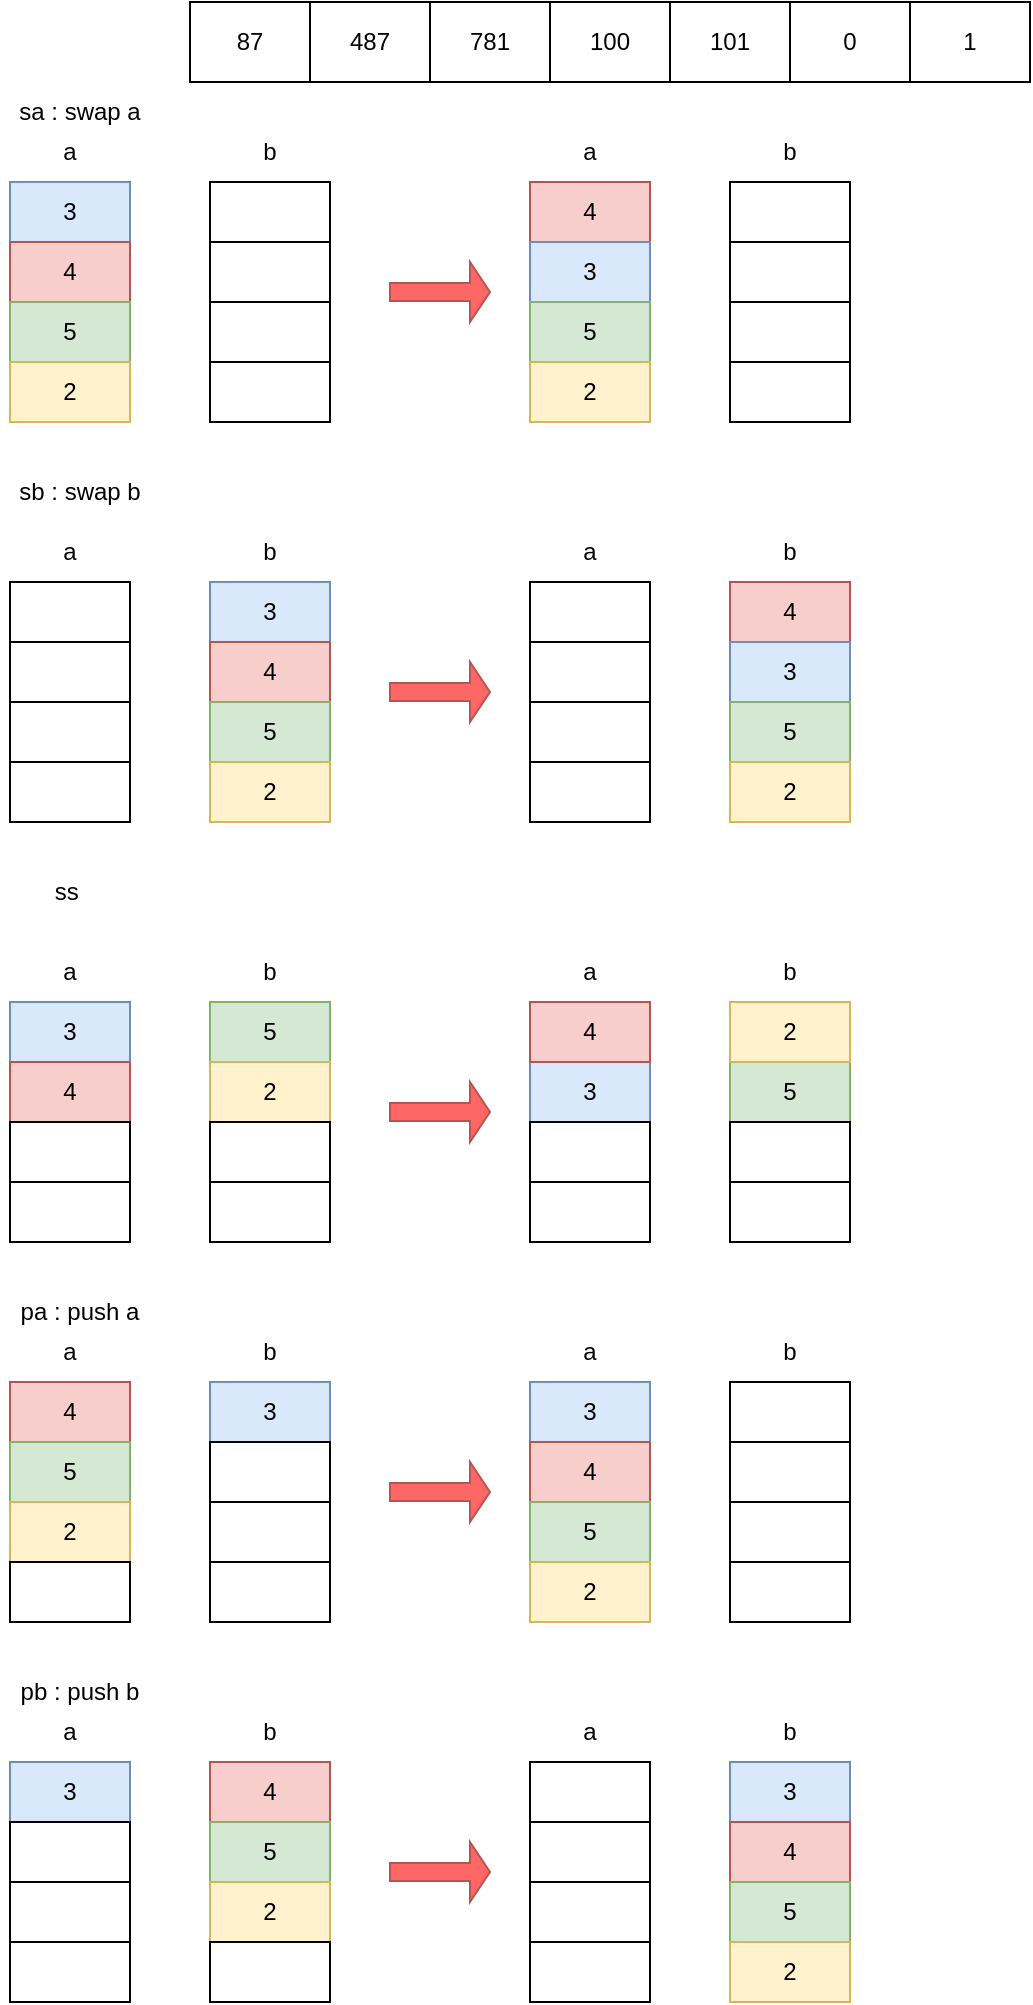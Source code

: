 <mxfile version="15.4.1" type="github">
  <diagram id="MPKd_8gNqW9lTe_JWmjq" name="Page-1">
    <mxGraphModel dx="718" dy="480" grid="1" gridSize="10" guides="1" tooltips="1" connect="1" arrows="1" fold="1" page="1" pageScale="1" pageWidth="827" pageHeight="1169" math="0" shadow="0">
      <root>
        <mxCell id="0" />
        <mxCell id="1" parent="0" />
        <mxCell id="KTwC12vmh-3-CP3L2IJ9-2" value="sa : swap a" style="text;html=1;strokeColor=none;fillColor=none;align=center;verticalAlign=middle;whiteSpace=wrap;rounded=0;" vertex="1" parent="1">
          <mxGeometry x="40" y="40" width="70" height="30" as="geometry" />
        </mxCell>
        <mxCell id="KTwC12vmh-3-CP3L2IJ9-7" value="" style="shape=table;html=1;whiteSpace=wrap;startSize=0;container=1;collapsible=0;childLayout=tableLayout;" vertex="1" parent="1">
          <mxGeometry x="130" width="180" height="40" as="geometry" />
        </mxCell>
        <mxCell id="KTwC12vmh-3-CP3L2IJ9-12" value="" style="shape=partialRectangle;html=1;whiteSpace=wrap;collapsible=0;dropTarget=0;pointerEvents=0;fillColor=none;top=0;left=0;bottom=0;right=0;points=[[0,0.5],[1,0.5]];portConstraint=eastwest;" vertex="1" parent="KTwC12vmh-3-CP3L2IJ9-7">
          <mxGeometry width="180" height="40" as="geometry" />
        </mxCell>
        <mxCell id="KTwC12vmh-3-CP3L2IJ9-13" value="87" style="shape=partialRectangle;html=1;whiteSpace=wrap;connectable=0;fillColor=none;top=0;left=0;bottom=0;right=0;overflow=hidden;pointerEvents=1;" vertex="1" parent="KTwC12vmh-3-CP3L2IJ9-12">
          <mxGeometry width="60" height="40" as="geometry">
            <mxRectangle width="60" height="40" as="alternateBounds" />
          </mxGeometry>
        </mxCell>
        <mxCell id="KTwC12vmh-3-CP3L2IJ9-14" value="487" style="shape=partialRectangle;html=1;whiteSpace=wrap;connectable=0;fillColor=none;top=0;left=0;bottom=0;right=0;overflow=hidden;pointerEvents=1;" vertex="1" parent="KTwC12vmh-3-CP3L2IJ9-12">
          <mxGeometry x="60" width="60" height="40" as="geometry">
            <mxRectangle width="60" height="40" as="alternateBounds" />
          </mxGeometry>
        </mxCell>
        <mxCell id="KTwC12vmh-3-CP3L2IJ9-15" value="781" style="shape=partialRectangle;html=1;whiteSpace=wrap;connectable=0;fillColor=none;top=0;left=0;bottom=0;right=0;overflow=hidden;pointerEvents=1;" vertex="1" parent="KTwC12vmh-3-CP3L2IJ9-12">
          <mxGeometry x="120" width="60" height="40" as="geometry">
            <mxRectangle width="60" height="40" as="alternateBounds" />
          </mxGeometry>
        </mxCell>
        <mxCell id="KTwC12vmh-3-CP3L2IJ9-32" value="" style="shape=table;html=1;whiteSpace=wrap;startSize=0;container=1;collapsible=0;childLayout=tableLayout;" vertex="1" parent="1">
          <mxGeometry x="310" width="180" height="40" as="geometry" />
        </mxCell>
        <mxCell id="KTwC12vmh-3-CP3L2IJ9-33" value="" style="shape=partialRectangle;html=1;whiteSpace=wrap;collapsible=0;dropTarget=0;pointerEvents=0;fillColor=none;top=0;left=0;bottom=0;right=0;points=[[0,0.5],[1,0.5]];portConstraint=eastwest;" vertex="1" parent="KTwC12vmh-3-CP3L2IJ9-32">
          <mxGeometry width="180" height="40" as="geometry" />
        </mxCell>
        <mxCell id="KTwC12vmh-3-CP3L2IJ9-34" value="100" style="shape=partialRectangle;html=1;whiteSpace=wrap;connectable=0;fillColor=none;top=0;left=0;bottom=0;right=0;overflow=hidden;pointerEvents=1;" vertex="1" parent="KTwC12vmh-3-CP3L2IJ9-33">
          <mxGeometry width="60" height="40" as="geometry">
            <mxRectangle width="60" height="40" as="alternateBounds" />
          </mxGeometry>
        </mxCell>
        <mxCell id="KTwC12vmh-3-CP3L2IJ9-35" value="101" style="shape=partialRectangle;html=1;whiteSpace=wrap;connectable=0;fillColor=none;top=0;left=0;bottom=0;right=0;overflow=hidden;pointerEvents=1;" vertex="1" parent="KTwC12vmh-3-CP3L2IJ9-33">
          <mxGeometry x="60" width="60" height="40" as="geometry">
            <mxRectangle width="60" height="40" as="alternateBounds" />
          </mxGeometry>
        </mxCell>
        <mxCell id="KTwC12vmh-3-CP3L2IJ9-36" value="0" style="shape=partialRectangle;html=1;whiteSpace=wrap;connectable=0;fillColor=none;top=0;left=0;bottom=0;right=0;overflow=hidden;pointerEvents=1;" vertex="1" parent="KTwC12vmh-3-CP3L2IJ9-33">
          <mxGeometry x="120" width="60" height="40" as="geometry">
            <mxRectangle width="60" height="40" as="alternateBounds" />
          </mxGeometry>
        </mxCell>
        <mxCell id="KTwC12vmh-3-CP3L2IJ9-37" value="" style="shape=table;html=1;whiteSpace=wrap;startSize=0;container=1;collapsible=0;childLayout=tableLayout;" vertex="1" parent="1">
          <mxGeometry x="370" width="180" height="40" as="geometry" />
        </mxCell>
        <mxCell id="KTwC12vmh-3-CP3L2IJ9-38" value="" style="shape=partialRectangle;html=1;whiteSpace=wrap;collapsible=0;dropTarget=0;pointerEvents=0;fillColor=none;top=0;left=0;bottom=0;right=0;points=[[0,0.5],[1,0.5]];portConstraint=eastwest;" vertex="1" parent="KTwC12vmh-3-CP3L2IJ9-37">
          <mxGeometry width="180" height="40" as="geometry" />
        </mxCell>
        <mxCell id="KTwC12vmh-3-CP3L2IJ9-39" value="101" style="shape=partialRectangle;html=1;whiteSpace=wrap;connectable=0;fillColor=none;top=0;left=0;bottom=0;right=0;overflow=hidden;pointerEvents=1;" vertex="1" parent="KTwC12vmh-3-CP3L2IJ9-38">
          <mxGeometry width="60" height="40" as="geometry">
            <mxRectangle width="60" height="40" as="alternateBounds" />
          </mxGeometry>
        </mxCell>
        <mxCell id="KTwC12vmh-3-CP3L2IJ9-40" value="0" style="shape=partialRectangle;html=1;whiteSpace=wrap;connectable=0;fillColor=none;top=0;left=0;bottom=0;right=0;overflow=hidden;pointerEvents=1;" vertex="1" parent="KTwC12vmh-3-CP3L2IJ9-38">
          <mxGeometry x="60" width="60" height="40" as="geometry">
            <mxRectangle width="60" height="40" as="alternateBounds" />
          </mxGeometry>
        </mxCell>
        <mxCell id="KTwC12vmh-3-CP3L2IJ9-41" value="1" style="shape=partialRectangle;html=1;whiteSpace=wrap;connectable=0;fillColor=none;top=0;left=0;bottom=0;right=0;overflow=hidden;pointerEvents=1;" vertex="1" parent="KTwC12vmh-3-CP3L2IJ9-38">
          <mxGeometry x="120" width="60" height="40" as="geometry">
            <mxRectangle width="60" height="40" as="alternateBounds" />
          </mxGeometry>
        </mxCell>
        <mxCell id="KTwC12vmh-3-CP3L2IJ9-42" value="3" style="rounded=0;whiteSpace=wrap;html=1;startSize=0;fillColor=#dae8fc;strokeColor=#6c8ebf;" vertex="1" parent="1">
          <mxGeometry x="40" y="90" width="60" height="30" as="geometry" />
        </mxCell>
        <mxCell id="KTwC12vmh-3-CP3L2IJ9-43" value="4" style="rounded=0;whiteSpace=wrap;html=1;startSize=0;fillColor=#f8cecc;strokeColor=#b85450;" vertex="1" parent="1">
          <mxGeometry x="40" y="120" width="60" height="30" as="geometry" />
        </mxCell>
        <mxCell id="KTwC12vmh-3-CP3L2IJ9-44" value="5" style="rounded=0;whiteSpace=wrap;html=1;startSize=0;fillColor=#d5e8d4;strokeColor=#82b366;" vertex="1" parent="1">
          <mxGeometry x="40" y="150" width="60" height="30" as="geometry" />
        </mxCell>
        <mxCell id="KTwC12vmh-3-CP3L2IJ9-45" value="2" style="rounded=0;whiteSpace=wrap;html=1;startSize=0;fillColor=#fff2cc;strokeColor=#d6b656;" vertex="1" parent="1">
          <mxGeometry x="40" y="180" width="60" height="30" as="geometry" />
        </mxCell>
        <mxCell id="KTwC12vmh-3-CP3L2IJ9-46" value="4" style="rounded=0;whiteSpace=wrap;html=1;startSize=0;fillColor=#f8cecc;strokeColor=#b85450;" vertex="1" parent="1">
          <mxGeometry x="300" y="90" width="60" height="30" as="geometry" />
        </mxCell>
        <mxCell id="KTwC12vmh-3-CP3L2IJ9-47" value="3" style="rounded=0;whiteSpace=wrap;html=1;startSize=0;fillColor=#dae8fc;strokeColor=#6c8ebf;" vertex="1" parent="1">
          <mxGeometry x="300" y="120" width="60" height="30" as="geometry" />
        </mxCell>
        <mxCell id="KTwC12vmh-3-CP3L2IJ9-48" value="5" style="rounded=0;whiteSpace=wrap;html=1;startSize=0;fillColor=#d5e8d4;strokeColor=#82b366;" vertex="1" parent="1">
          <mxGeometry x="300" y="150" width="60" height="30" as="geometry" />
        </mxCell>
        <mxCell id="KTwC12vmh-3-CP3L2IJ9-49" value="2" style="rounded=0;whiteSpace=wrap;html=1;startSize=0;fillColor=#fff2cc;strokeColor=#d6b656;" vertex="1" parent="1">
          <mxGeometry x="300" y="180" width="60" height="30" as="geometry" />
        </mxCell>
        <mxCell id="KTwC12vmh-3-CP3L2IJ9-50" value="a" style="text;html=1;strokeColor=none;fillColor=none;align=center;verticalAlign=middle;whiteSpace=wrap;rounded=0;startSize=0;" vertex="1" parent="1">
          <mxGeometry x="40" y="60" width="60" height="30" as="geometry" />
        </mxCell>
        <mxCell id="KTwC12vmh-3-CP3L2IJ9-51" value="a" style="text;html=1;strokeColor=none;fillColor=none;align=center;verticalAlign=middle;whiteSpace=wrap;rounded=0;startSize=0;" vertex="1" parent="1">
          <mxGeometry x="300" y="60" width="60" height="30" as="geometry" />
        </mxCell>
        <mxCell id="KTwC12vmh-3-CP3L2IJ9-53" value="" style="shape=singleArrow;whiteSpace=wrap;html=1;startSize=0;fillColor=#FF6666;strokeColor=#b85450;" vertex="1" parent="1">
          <mxGeometry x="230" y="130" width="50" height="30" as="geometry" />
        </mxCell>
        <mxCell id="KTwC12vmh-3-CP3L2IJ9-54" value="sb : swap b" style="text;html=1;strokeColor=none;fillColor=none;align=center;verticalAlign=middle;whiteSpace=wrap;rounded=0;" vertex="1" parent="1">
          <mxGeometry x="40" y="230" width="70" height="30" as="geometry" />
        </mxCell>
        <mxCell id="KTwC12vmh-3-CP3L2IJ9-70" value="" style="rounded=0;whiteSpace=wrap;html=1;startSize=0;" vertex="1" parent="1">
          <mxGeometry x="400" y="90" width="60" height="30" as="geometry" />
        </mxCell>
        <mxCell id="KTwC12vmh-3-CP3L2IJ9-71" value="" style="rounded=0;whiteSpace=wrap;html=1;startSize=0;" vertex="1" parent="1">
          <mxGeometry x="400" y="120" width="60" height="30" as="geometry" />
        </mxCell>
        <mxCell id="KTwC12vmh-3-CP3L2IJ9-72" value="" style="rounded=0;whiteSpace=wrap;html=1;startSize=0;" vertex="1" parent="1">
          <mxGeometry x="400" y="150" width="60" height="30" as="geometry" />
        </mxCell>
        <mxCell id="KTwC12vmh-3-CP3L2IJ9-73" value="" style="rounded=0;whiteSpace=wrap;html=1;startSize=0;" vertex="1" parent="1">
          <mxGeometry x="400" y="180" width="60" height="30" as="geometry" />
        </mxCell>
        <mxCell id="KTwC12vmh-3-CP3L2IJ9-74" value="b" style="text;html=1;strokeColor=none;fillColor=none;align=center;verticalAlign=middle;whiteSpace=wrap;rounded=0;startSize=0;" vertex="1" parent="1">
          <mxGeometry x="400" y="60" width="60" height="30" as="geometry" />
        </mxCell>
        <mxCell id="KTwC12vmh-3-CP3L2IJ9-75" value="" style="rounded=0;whiteSpace=wrap;html=1;startSize=0;" vertex="1" parent="1">
          <mxGeometry x="140" y="90" width="60" height="30" as="geometry" />
        </mxCell>
        <mxCell id="KTwC12vmh-3-CP3L2IJ9-76" value="" style="rounded=0;whiteSpace=wrap;html=1;startSize=0;" vertex="1" parent="1">
          <mxGeometry x="140" y="120" width="60" height="30" as="geometry" />
        </mxCell>
        <mxCell id="KTwC12vmh-3-CP3L2IJ9-77" value="" style="rounded=0;whiteSpace=wrap;html=1;startSize=0;" vertex="1" parent="1">
          <mxGeometry x="140" y="150" width="60" height="30" as="geometry" />
        </mxCell>
        <mxCell id="KTwC12vmh-3-CP3L2IJ9-78" value="" style="rounded=0;whiteSpace=wrap;html=1;startSize=0;" vertex="1" parent="1">
          <mxGeometry x="140" y="180" width="60" height="30" as="geometry" />
        </mxCell>
        <mxCell id="KTwC12vmh-3-CP3L2IJ9-79" value="b" style="text;html=1;strokeColor=none;fillColor=none;align=center;verticalAlign=middle;whiteSpace=wrap;rounded=0;startSize=0;" vertex="1" parent="1">
          <mxGeometry x="140" y="60" width="60" height="30" as="geometry" />
        </mxCell>
        <mxCell id="KTwC12vmh-3-CP3L2IJ9-80" value="3" style="rounded=0;whiteSpace=wrap;html=1;startSize=0;fillColor=#dae8fc;strokeColor=#6c8ebf;" vertex="1" parent="1">
          <mxGeometry x="140" y="290" width="60" height="30" as="geometry" />
        </mxCell>
        <mxCell id="KTwC12vmh-3-CP3L2IJ9-81" value="4" style="rounded=0;whiteSpace=wrap;html=1;startSize=0;fillColor=#f8cecc;strokeColor=#b85450;" vertex="1" parent="1">
          <mxGeometry x="140" y="320" width="60" height="30" as="geometry" />
        </mxCell>
        <mxCell id="KTwC12vmh-3-CP3L2IJ9-82" value="5" style="rounded=0;whiteSpace=wrap;html=1;startSize=0;fillColor=#d5e8d4;strokeColor=#82b366;" vertex="1" parent="1">
          <mxGeometry x="140" y="350" width="60" height="30" as="geometry" />
        </mxCell>
        <mxCell id="KTwC12vmh-3-CP3L2IJ9-83" value="2" style="rounded=0;whiteSpace=wrap;html=1;startSize=0;fillColor=#fff2cc;strokeColor=#d6b656;" vertex="1" parent="1">
          <mxGeometry x="140" y="380" width="60" height="30" as="geometry" />
        </mxCell>
        <mxCell id="KTwC12vmh-3-CP3L2IJ9-84" value="4" style="rounded=0;whiteSpace=wrap;html=1;startSize=0;fillColor=#f8cecc;strokeColor=#b85450;" vertex="1" parent="1">
          <mxGeometry x="400" y="290" width="60" height="30" as="geometry" />
        </mxCell>
        <mxCell id="KTwC12vmh-3-CP3L2IJ9-85" value="3" style="rounded=0;whiteSpace=wrap;html=1;startSize=0;fillColor=#dae8fc;strokeColor=#6c8ebf;" vertex="1" parent="1">
          <mxGeometry x="400" y="320" width="60" height="30" as="geometry" />
        </mxCell>
        <mxCell id="KTwC12vmh-3-CP3L2IJ9-86" value="5" style="rounded=0;whiteSpace=wrap;html=1;startSize=0;fillColor=#d5e8d4;strokeColor=#82b366;" vertex="1" parent="1">
          <mxGeometry x="400" y="350" width="60" height="30" as="geometry" />
        </mxCell>
        <mxCell id="KTwC12vmh-3-CP3L2IJ9-87" value="2" style="rounded=0;whiteSpace=wrap;html=1;startSize=0;fillColor=#fff2cc;strokeColor=#d6b656;" vertex="1" parent="1">
          <mxGeometry x="400" y="380" width="60" height="30" as="geometry" />
        </mxCell>
        <mxCell id="KTwC12vmh-3-CP3L2IJ9-88" value="a" style="text;html=1;strokeColor=none;fillColor=none;align=center;verticalAlign=middle;whiteSpace=wrap;rounded=0;startSize=0;" vertex="1" parent="1">
          <mxGeometry x="40" y="260" width="60" height="30" as="geometry" />
        </mxCell>
        <mxCell id="KTwC12vmh-3-CP3L2IJ9-89" value="a" style="text;html=1;strokeColor=none;fillColor=none;align=center;verticalAlign=middle;whiteSpace=wrap;rounded=0;startSize=0;" vertex="1" parent="1">
          <mxGeometry x="300" y="260" width="60" height="30" as="geometry" />
        </mxCell>
        <mxCell id="KTwC12vmh-3-CP3L2IJ9-90" value="" style="shape=singleArrow;whiteSpace=wrap;html=1;startSize=0;fillColor=#FF6666;strokeColor=#b85450;" vertex="1" parent="1">
          <mxGeometry x="230" y="330" width="50" height="30" as="geometry" />
        </mxCell>
        <mxCell id="KTwC12vmh-3-CP3L2IJ9-92" value="" style="rounded=0;whiteSpace=wrap;html=1;startSize=0;" vertex="1" parent="1">
          <mxGeometry x="300" y="290" width="60" height="30" as="geometry" />
        </mxCell>
        <mxCell id="KTwC12vmh-3-CP3L2IJ9-93" value="" style="rounded=0;whiteSpace=wrap;html=1;startSize=0;" vertex="1" parent="1">
          <mxGeometry x="300" y="320" width="60" height="30" as="geometry" />
        </mxCell>
        <mxCell id="KTwC12vmh-3-CP3L2IJ9-94" value="" style="rounded=0;whiteSpace=wrap;html=1;startSize=0;" vertex="1" parent="1">
          <mxGeometry x="300" y="350" width="60" height="30" as="geometry" />
        </mxCell>
        <mxCell id="KTwC12vmh-3-CP3L2IJ9-95" value="" style="rounded=0;whiteSpace=wrap;html=1;startSize=0;" vertex="1" parent="1">
          <mxGeometry x="300" y="380" width="60" height="30" as="geometry" />
        </mxCell>
        <mxCell id="KTwC12vmh-3-CP3L2IJ9-96" value="b" style="text;html=1;strokeColor=none;fillColor=none;align=center;verticalAlign=middle;whiteSpace=wrap;rounded=0;startSize=0;" vertex="1" parent="1">
          <mxGeometry x="400" y="260" width="60" height="30" as="geometry" />
        </mxCell>
        <mxCell id="KTwC12vmh-3-CP3L2IJ9-97" value="" style="rounded=0;whiteSpace=wrap;html=1;startSize=0;" vertex="1" parent="1">
          <mxGeometry x="40" y="290" width="60" height="30" as="geometry" />
        </mxCell>
        <mxCell id="KTwC12vmh-3-CP3L2IJ9-98" value="" style="rounded=0;whiteSpace=wrap;html=1;startSize=0;" vertex="1" parent="1">
          <mxGeometry x="40" y="320" width="60" height="30" as="geometry" />
        </mxCell>
        <mxCell id="KTwC12vmh-3-CP3L2IJ9-99" value="" style="rounded=0;whiteSpace=wrap;html=1;startSize=0;" vertex="1" parent="1">
          <mxGeometry x="40" y="350" width="60" height="30" as="geometry" />
        </mxCell>
        <mxCell id="KTwC12vmh-3-CP3L2IJ9-100" value="" style="rounded=0;whiteSpace=wrap;html=1;startSize=0;" vertex="1" parent="1">
          <mxGeometry x="40" y="380" width="60" height="30" as="geometry" />
        </mxCell>
        <mxCell id="KTwC12vmh-3-CP3L2IJ9-101" value="b" style="text;html=1;strokeColor=none;fillColor=none;align=center;verticalAlign=middle;whiteSpace=wrap;rounded=0;startSize=0;" vertex="1" parent="1">
          <mxGeometry x="140" y="260" width="60" height="30" as="geometry" />
        </mxCell>
        <mxCell id="KTwC12vmh-3-CP3L2IJ9-102" value="ss&amp;nbsp;" style="text;html=1;strokeColor=none;fillColor=none;align=center;verticalAlign=middle;whiteSpace=wrap;rounded=0;" vertex="1" parent="1">
          <mxGeometry x="35" y="430" width="70" height="30" as="geometry" />
        </mxCell>
        <mxCell id="KTwC12vmh-3-CP3L2IJ9-103" value="3" style="rounded=0;whiteSpace=wrap;html=1;startSize=0;fillColor=#dae8fc;strokeColor=#6c8ebf;" vertex="1" parent="1">
          <mxGeometry x="40" y="500" width="60" height="30" as="geometry" />
        </mxCell>
        <mxCell id="KTwC12vmh-3-CP3L2IJ9-104" value="4" style="rounded=0;whiteSpace=wrap;html=1;startSize=0;fillColor=#f8cecc;strokeColor=#b85450;" vertex="1" parent="1">
          <mxGeometry x="40" y="530" width="60" height="30" as="geometry" />
        </mxCell>
        <mxCell id="KTwC12vmh-3-CP3L2IJ9-105" value="5" style="rounded=0;whiteSpace=wrap;html=1;startSize=0;fillColor=#d5e8d4;strokeColor=#82b366;" vertex="1" parent="1">
          <mxGeometry x="140" y="500" width="60" height="30" as="geometry" />
        </mxCell>
        <mxCell id="KTwC12vmh-3-CP3L2IJ9-106" value="2" style="rounded=0;whiteSpace=wrap;html=1;startSize=0;fillColor=#fff2cc;strokeColor=#d6b656;" vertex="1" parent="1">
          <mxGeometry x="140" y="530" width="60" height="30" as="geometry" />
        </mxCell>
        <mxCell id="KTwC12vmh-3-CP3L2IJ9-111" value="a" style="text;html=1;strokeColor=none;fillColor=none;align=center;verticalAlign=middle;whiteSpace=wrap;rounded=0;startSize=0;" vertex="1" parent="1">
          <mxGeometry x="40" y="470" width="60" height="30" as="geometry" />
        </mxCell>
        <mxCell id="KTwC12vmh-3-CP3L2IJ9-112" value="a" style="text;html=1;strokeColor=none;fillColor=none;align=center;verticalAlign=middle;whiteSpace=wrap;rounded=0;startSize=0;" vertex="1" parent="1">
          <mxGeometry x="300" y="470" width="60" height="30" as="geometry" />
        </mxCell>
        <mxCell id="KTwC12vmh-3-CP3L2IJ9-113" value="" style="shape=singleArrow;whiteSpace=wrap;html=1;startSize=0;fillColor=#FF6666;strokeColor=#b85450;" vertex="1" parent="1">
          <mxGeometry x="230" y="540" width="50" height="30" as="geometry" />
        </mxCell>
        <mxCell id="KTwC12vmh-3-CP3L2IJ9-118" value="b" style="text;html=1;strokeColor=none;fillColor=none;align=center;verticalAlign=middle;whiteSpace=wrap;rounded=0;startSize=0;" vertex="1" parent="1">
          <mxGeometry x="400" y="470" width="60" height="30" as="geometry" />
        </mxCell>
        <mxCell id="KTwC12vmh-3-CP3L2IJ9-119" value="" style="rounded=0;whiteSpace=wrap;html=1;startSize=0;" vertex="1" parent="1">
          <mxGeometry x="140" y="560" width="60" height="30" as="geometry" />
        </mxCell>
        <mxCell id="KTwC12vmh-3-CP3L2IJ9-120" value="" style="rounded=0;whiteSpace=wrap;html=1;startSize=0;" vertex="1" parent="1">
          <mxGeometry x="140" y="590" width="60" height="30" as="geometry" />
        </mxCell>
        <mxCell id="KTwC12vmh-3-CP3L2IJ9-121" value="" style="rounded=0;whiteSpace=wrap;html=1;startSize=0;" vertex="1" parent="1">
          <mxGeometry x="40" y="560" width="60" height="30" as="geometry" />
        </mxCell>
        <mxCell id="KTwC12vmh-3-CP3L2IJ9-122" value="" style="rounded=0;whiteSpace=wrap;html=1;startSize=0;" vertex="1" parent="1">
          <mxGeometry x="40" y="590" width="60" height="30" as="geometry" />
        </mxCell>
        <mxCell id="KTwC12vmh-3-CP3L2IJ9-123" value="b" style="text;html=1;strokeColor=none;fillColor=none;align=center;verticalAlign=middle;whiteSpace=wrap;rounded=0;startSize=0;" vertex="1" parent="1">
          <mxGeometry x="140" y="470" width="60" height="30" as="geometry" />
        </mxCell>
        <mxCell id="KTwC12vmh-3-CP3L2IJ9-125" value="3" style="rounded=0;whiteSpace=wrap;html=1;startSize=0;fillColor=#dae8fc;strokeColor=#6c8ebf;" vertex="1" parent="1">
          <mxGeometry x="300" y="530" width="60" height="30" as="geometry" />
        </mxCell>
        <mxCell id="KTwC12vmh-3-CP3L2IJ9-126" value="4" style="rounded=0;whiteSpace=wrap;html=1;startSize=0;fillColor=#f8cecc;strokeColor=#b85450;" vertex="1" parent="1">
          <mxGeometry x="300" y="500" width="60" height="30" as="geometry" />
        </mxCell>
        <mxCell id="KTwC12vmh-3-CP3L2IJ9-127" value="5" style="rounded=0;whiteSpace=wrap;html=1;startSize=0;fillColor=#d5e8d4;strokeColor=#82b366;" vertex="1" parent="1">
          <mxGeometry x="400" y="530" width="60" height="30" as="geometry" />
        </mxCell>
        <mxCell id="KTwC12vmh-3-CP3L2IJ9-128" value="2" style="rounded=0;whiteSpace=wrap;html=1;startSize=0;fillColor=#fff2cc;strokeColor=#d6b656;" vertex="1" parent="1">
          <mxGeometry x="400" y="500" width="60" height="30" as="geometry" />
        </mxCell>
        <mxCell id="KTwC12vmh-3-CP3L2IJ9-129" value="" style="rounded=0;whiteSpace=wrap;html=1;startSize=0;" vertex="1" parent="1">
          <mxGeometry x="400" y="560" width="60" height="30" as="geometry" />
        </mxCell>
        <mxCell id="KTwC12vmh-3-CP3L2IJ9-130" value="" style="rounded=0;whiteSpace=wrap;html=1;startSize=0;" vertex="1" parent="1">
          <mxGeometry x="400" y="590" width="60" height="30" as="geometry" />
        </mxCell>
        <mxCell id="KTwC12vmh-3-CP3L2IJ9-131" value="" style="rounded=0;whiteSpace=wrap;html=1;startSize=0;" vertex="1" parent="1">
          <mxGeometry x="300" y="560" width="60" height="30" as="geometry" />
        </mxCell>
        <mxCell id="KTwC12vmh-3-CP3L2IJ9-132" value="" style="rounded=0;whiteSpace=wrap;html=1;startSize=0;" vertex="1" parent="1">
          <mxGeometry x="300" y="590" width="60" height="30" as="geometry" />
        </mxCell>
        <mxCell id="KTwC12vmh-3-CP3L2IJ9-133" value="pa : push a" style="text;html=1;strokeColor=none;fillColor=none;align=center;verticalAlign=middle;whiteSpace=wrap;rounded=0;" vertex="1" parent="1">
          <mxGeometry x="40" y="640" width="70" height="30" as="geometry" />
        </mxCell>
        <mxCell id="KTwC12vmh-3-CP3L2IJ9-134" value="3" style="rounded=0;whiteSpace=wrap;html=1;startSize=0;fillColor=#dae8fc;strokeColor=#6c8ebf;" vertex="1" parent="1">
          <mxGeometry x="140" y="690" width="60" height="30" as="geometry" />
        </mxCell>
        <mxCell id="KTwC12vmh-3-CP3L2IJ9-135" value="4" style="rounded=0;whiteSpace=wrap;html=1;startSize=0;fillColor=#f8cecc;strokeColor=#b85450;" vertex="1" parent="1">
          <mxGeometry x="40" y="690" width="60" height="30" as="geometry" />
        </mxCell>
        <mxCell id="KTwC12vmh-3-CP3L2IJ9-136" value="5" style="rounded=0;whiteSpace=wrap;html=1;startSize=0;fillColor=#d5e8d4;strokeColor=#82b366;" vertex="1" parent="1">
          <mxGeometry x="40" y="720" width="60" height="30" as="geometry" />
        </mxCell>
        <mxCell id="KTwC12vmh-3-CP3L2IJ9-137" value="2" style="rounded=0;whiteSpace=wrap;html=1;startSize=0;fillColor=#fff2cc;strokeColor=#d6b656;" vertex="1" parent="1">
          <mxGeometry x="40" y="750" width="60" height="30" as="geometry" />
        </mxCell>
        <mxCell id="KTwC12vmh-3-CP3L2IJ9-142" value="a" style="text;html=1;strokeColor=none;fillColor=none;align=center;verticalAlign=middle;whiteSpace=wrap;rounded=0;startSize=0;" vertex="1" parent="1">
          <mxGeometry x="40" y="660" width="60" height="30" as="geometry" />
        </mxCell>
        <mxCell id="KTwC12vmh-3-CP3L2IJ9-143" value="a" style="text;html=1;strokeColor=none;fillColor=none;align=center;verticalAlign=middle;whiteSpace=wrap;rounded=0;startSize=0;" vertex="1" parent="1">
          <mxGeometry x="300" y="660" width="60" height="30" as="geometry" />
        </mxCell>
        <mxCell id="KTwC12vmh-3-CP3L2IJ9-144" value="" style="shape=singleArrow;whiteSpace=wrap;html=1;startSize=0;fillColor=#FF6666;strokeColor=#b85450;" vertex="1" parent="1">
          <mxGeometry x="230" y="730" width="50" height="30" as="geometry" />
        </mxCell>
        <mxCell id="KTwC12vmh-3-CP3L2IJ9-149" value="b" style="text;html=1;strokeColor=none;fillColor=none;align=center;verticalAlign=middle;whiteSpace=wrap;rounded=0;startSize=0;" vertex="1" parent="1">
          <mxGeometry x="400" y="660" width="60" height="30" as="geometry" />
        </mxCell>
        <mxCell id="KTwC12vmh-3-CP3L2IJ9-150" value="" style="rounded=0;whiteSpace=wrap;html=1;startSize=0;" vertex="1" parent="1">
          <mxGeometry x="140" y="720" width="60" height="30" as="geometry" />
        </mxCell>
        <mxCell id="KTwC12vmh-3-CP3L2IJ9-151" value="" style="rounded=0;whiteSpace=wrap;html=1;startSize=0;" vertex="1" parent="1">
          <mxGeometry x="140" y="750" width="60" height="30" as="geometry" />
        </mxCell>
        <mxCell id="KTwC12vmh-3-CP3L2IJ9-152" value="" style="rounded=0;whiteSpace=wrap;html=1;startSize=0;" vertex="1" parent="1">
          <mxGeometry x="140" y="780" width="60" height="30" as="geometry" />
        </mxCell>
        <mxCell id="KTwC12vmh-3-CP3L2IJ9-153" value="" style="rounded=0;whiteSpace=wrap;html=1;startSize=0;" vertex="1" parent="1">
          <mxGeometry x="40" y="780" width="60" height="30" as="geometry" />
        </mxCell>
        <mxCell id="KTwC12vmh-3-CP3L2IJ9-154" value="b" style="text;html=1;strokeColor=none;fillColor=none;align=center;verticalAlign=middle;whiteSpace=wrap;rounded=0;startSize=0;" vertex="1" parent="1">
          <mxGeometry x="140" y="660" width="60" height="30" as="geometry" />
        </mxCell>
        <mxCell id="KTwC12vmh-3-CP3L2IJ9-199" value="3" style="rounded=0;whiteSpace=wrap;html=1;startSize=0;fillColor=#dae8fc;strokeColor=#6c8ebf;" vertex="1" parent="1">
          <mxGeometry x="300" y="690" width="60" height="30" as="geometry" />
        </mxCell>
        <mxCell id="KTwC12vmh-3-CP3L2IJ9-200" value="4" style="rounded=0;whiteSpace=wrap;html=1;startSize=0;fillColor=#f8cecc;strokeColor=#b85450;" vertex="1" parent="1">
          <mxGeometry x="300" y="720" width="60" height="30" as="geometry" />
        </mxCell>
        <mxCell id="KTwC12vmh-3-CP3L2IJ9-201" value="5" style="rounded=0;whiteSpace=wrap;html=1;startSize=0;fillColor=#d5e8d4;strokeColor=#82b366;" vertex="1" parent="1">
          <mxGeometry x="300" y="750" width="60" height="30" as="geometry" />
        </mxCell>
        <mxCell id="KTwC12vmh-3-CP3L2IJ9-202" value="2" style="rounded=0;whiteSpace=wrap;html=1;startSize=0;fillColor=#fff2cc;strokeColor=#d6b656;" vertex="1" parent="1">
          <mxGeometry x="300" y="780" width="60" height="30" as="geometry" />
        </mxCell>
        <mxCell id="KTwC12vmh-3-CP3L2IJ9-203" value="" style="rounded=0;whiteSpace=wrap;html=1;startSize=0;" vertex="1" parent="1">
          <mxGeometry x="400" y="720" width="60" height="30" as="geometry" />
        </mxCell>
        <mxCell id="KTwC12vmh-3-CP3L2IJ9-204" value="" style="rounded=0;whiteSpace=wrap;html=1;startSize=0;" vertex="1" parent="1">
          <mxGeometry x="400" y="750" width="60" height="30" as="geometry" />
        </mxCell>
        <mxCell id="KTwC12vmh-3-CP3L2IJ9-205" value="" style="rounded=0;whiteSpace=wrap;html=1;startSize=0;" vertex="1" parent="1">
          <mxGeometry x="400" y="780" width="60" height="30" as="geometry" />
        </mxCell>
        <mxCell id="KTwC12vmh-3-CP3L2IJ9-206" value="" style="rounded=0;whiteSpace=wrap;html=1;startSize=0;" vertex="1" parent="1">
          <mxGeometry x="400" y="690" width="60" height="30" as="geometry" />
        </mxCell>
        <mxCell id="KTwC12vmh-3-CP3L2IJ9-207" value="pb : push b" style="text;html=1;strokeColor=none;fillColor=none;align=center;verticalAlign=middle;whiteSpace=wrap;rounded=0;" vertex="1" parent="1">
          <mxGeometry x="40" y="830" width="70" height="30" as="geometry" />
        </mxCell>
        <mxCell id="KTwC12vmh-3-CP3L2IJ9-208" value="3" style="rounded=0;whiteSpace=wrap;html=1;startSize=0;fillColor=#dae8fc;strokeColor=#6c8ebf;" vertex="1" parent="1">
          <mxGeometry x="40" y="880" width="60" height="30" as="geometry" />
        </mxCell>
        <mxCell id="KTwC12vmh-3-CP3L2IJ9-209" value="4" style="rounded=0;whiteSpace=wrap;html=1;startSize=0;fillColor=#f8cecc;strokeColor=#b85450;" vertex="1" parent="1">
          <mxGeometry x="140" y="880" width="60" height="30" as="geometry" />
        </mxCell>
        <mxCell id="KTwC12vmh-3-CP3L2IJ9-210" value="5" style="rounded=0;whiteSpace=wrap;html=1;startSize=0;fillColor=#d5e8d4;strokeColor=#82b366;" vertex="1" parent="1">
          <mxGeometry x="140" y="910" width="60" height="30" as="geometry" />
        </mxCell>
        <mxCell id="KTwC12vmh-3-CP3L2IJ9-211" value="2" style="rounded=0;whiteSpace=wrap;html=1;startSize=0;fillColor=#fff2cc;strokeColor=#d6b656;" vertex="1" parent="1">
          <mxGeometry x="140" y="940" width="60" height="30" as="geometry" />
        </mxCell>
        <mxCell id="KTwC12vmh-3-CP3L2IJ9-212" value="a" style="text;html=1;strokeColor=none;fillColor=none;align=center;verticalAlign=middle;whiteSpace=wrap;rounded=0;startSize=0;" vertex="1" parent="1">
          <mxGeometry x="40" y="850" width="60" height="30" as="geometry" />
        </mxCell>
        <mxCell id="KTwC12vmh-3-CP3L2IJ9-213" value="a" style="text;html=1;strokeColor=none;fillColor=none;align=center;verticalAlign=middle;whiteSpace=wrap;rounded=0;startSize=0;" vertex="1" parent="1">
          <mxGeometry x="300" y="850" width="60" height="30" as="geometry" />
        </mxCell>
        <mxCell id="KTwC12vmh-3-CP3L2IJ9-214" value="" style="shape=singleArrow;whiteSpace=wrap;html=1;startSize=0;fillColor=#FF6666;strokeColor=#b85450;" vertex="1" parent="1">
          <mxGeometry x="230" y="920" width="50" height="30" as="geometry" />
        </mxCell>
        <mxCell id="KTwC12vmh-3-CP3L2IJ9-215" value="b" style="text;html=1;strokeColor=none;fillColor=none;align=center;verticalAlign=middle;whiteSpace=wrap;rounded=0;startSize=0;" vertex="1" parent="1">
          <mxGeometry x="400" y="850" width="60" height="30" as="geometry" />
        </mxCell>
        <mxCell id="KTwC12vmh-3-CP3L2IJ9-216" value="" style="rounded=0;whiteSpace=wrap;html=1;startSize=0;" vertex="1" parent="1">
          <mxGeometry x="40" y="910" width="60" height="30" as="geometry" />
        </mxCell>
        <mxCell id="KTwC12vmh-3-CP3L2IJ9-217" value="" style="rounded=0;whiteSpace=wrap;html=1;startSize=0;" vertex="1" parent="1">
          <mxGeometry x="40" y="940" width="60" height="30" as="geometry" />
        </mxCell>
        <mxCell id="KTwC12vmh-3-CP3L2IJ9-218" value="" style="rounded=0;whiteSpace=wrap;html=1;startSize=0;" vertex="1" parent="1">
          <mxGeometry x="40" y="970" width="60" height="30" as="geometry" />
        </mxCell>
        <mxCell id="KTwC12vmh-3-CP3L2IJ9-219" value="" style="rounded=0;whiteSpace=wrap;html=1;startSize=0;" vertex="1" parent="1">
          <mxGeometry x="140" y="970" width="60" height="30" as="geometry" />
        </mxCell>
        <mxCell id="KTwC12vmh-3-CP3L2IJ9-220" value="b" style="text;html=1;strokeColor=none;fillColor=none;align=center;verticalAlign=middle;whiteSpace=wrap;rounded=0;startSize=0;" vertex="1" parent="1">
          <mxGeometry x="140" y="850" width="60" height="30" as="geometry" />
        </mxCell>
        <mxCell id="KTwC12vmh-3-CP3L2IJ9-221" value="3" style="rounded=0;whiteSpace=wrap;html=1;startSize=0;fillColor=#dae8fc;strokeColor=#6c8ebf;" vertex="1" parent="1">
          <mxGeometry x="400" y="880" width="60" height="30" as="geometry" />
        </mxCell>
        <mxCell id="KTwC12vmh-3-CP3L2IJ9-222" value="4" style="rounded=0;whiteSpace=wrap;html=1;startSize=0;fillColor=#f8cecc;strokeColor=#b85450;" vertex="1" parent="1">
          <mxGeometry x="400" y="910" width="60" height="30" as="geometry" />
        </mxCell>
        <mxCell id="KTwC12vmh-3-CP3L2IJ9-223" value="5" style="rounded=0;whiteSpace=wrap;html=1;startSize=0;fillColor=#d5e8d4;strokeColor=#82b366;" vertex="1" parent="1">
          <mxGeometry x="400" y="940" width="60" height="30" as="geometry" />
        </mxCell>
        <mxCell id="KTwC12vmh-3-CP3L2IJ9-224" value="2" style="rounded=0;whiteSpace=wrap;html=1;startSize=0;fillColor=#fff2cc;strokeColor=#d6b656;" vertex="1" parent="1">
          <mxGeometry x="400" y="970" width="60" height="30" as="geometry" />
        </mxCell>
        <mxCell id="KTwC12vmh-3-CP3L2IJ9-225" value="" style="rounded=0;whiteSpace=wrap;html=1;startSize=0;" vertex="1" parent="1">
          <mxGeometry x="300" y="910" width="60" height="30" as="geometry" />
        </mxCell>
        <mxCell id="KTwC12vmh-3-CP3L2IJ9-226" value="" style="rounded=0;whiteSpace=wrap;html=1;startSize=0;" vertex="1" parent="1">
          <mxGeometry x="300" y="940" width="60" height="30" as="geometry" />
        </mxCell>
        <mxCell id="KTwC12vmh-3-CP3L2IJ9-227" value="" style="rounded=0;whiteSpace=wrap;html=1;startSize=0;" vertex="1" parent="1">
          <mxGeometry x="300" y="970" width="60" height="30" as="geometry" />
        </mxCell>
        <mxCell id="KTwC12vmh-3-CP3L2IJ9-228" value="" style="rounded=0;whiteSpace=wrap;html=1;startSize=0;" vertex="1" parent="1">
          <mxGeometry x="300" y="880" width="60" height="30" as="geometry" />
        </mxCell>
      </root>
    </mxGraphModel>
  </diagram>
</mxfile>
